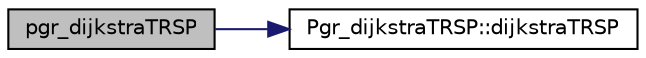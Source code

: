 digraph "pgr_dijkstraTRSP"
{
  edge [fontname="Helvetica",fontsize="10",labelfontname="Helvetica",labelfontsize="10"];
  node [fontname="Helvetica",fontsize="10",shape=record];
  rankdir="LR";
  Node18 [label="pgr_dijkstraTRSP",height=0.2,width=0.4,color="black", fillcolor="grey75", style="filled", fontcolor="black"];
  Node18 -> Node19 [color="midnightblue",fontsize="10",style="solid",fontname="Helvetica"];
  Node19 [label="Pgr_dijkstraTRSP::dijkstraTRSP",height=0.2,width=0.4,color="black", fillcolor="white", style="filled",URL="$classPgr__dijkstraTRSP.html#a9858d004d5240c7b2869e34ae9d6dcf9"];
}
